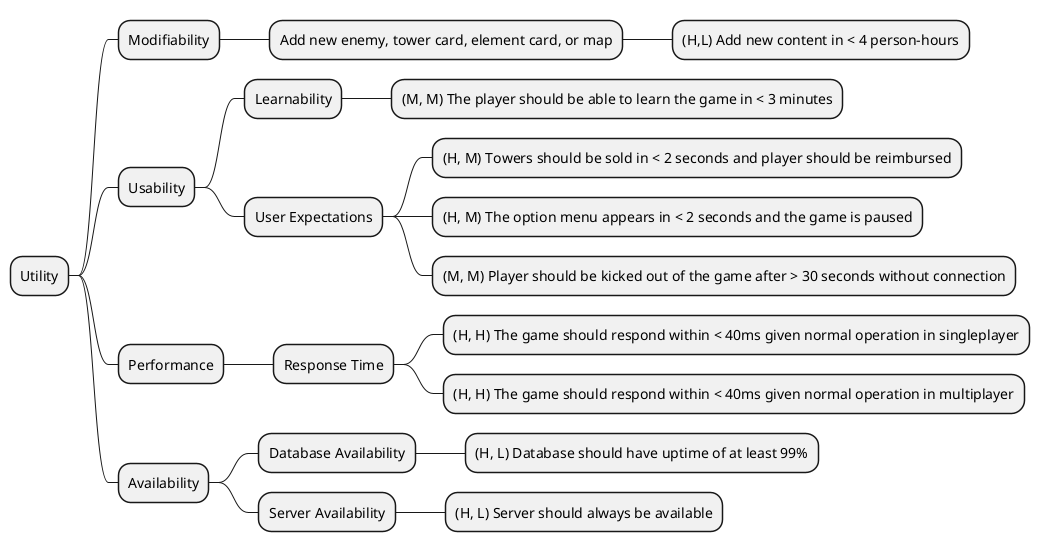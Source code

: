 @startmindmap "Utility Tree"
* Utility
** Modifiability
*** Add new enemy, tower card, element card, or map
**** (H,L) Add new content in < 4 person-hours
** Usability
*** Learnability
**** (M, M) The player should be able to learn the game in < 3 minutes
*** User Expectations
**** (H, M) Towers should be sold in < 2 seconds and player should be reimbursed
**** (H, M) The option menu appears in < 2 seconds and the game is paused
**** (M, M) Player should be kicked out of the game after > 30 seconds without connection
** Performance
*** Response Time
**** (H, H) The game should respond within < 40ms given normal operation in singleplayer
**** (H, H) The game should respond within < 40ms given normal operation in multiplayer

** Availability
*** Database Availability
**** (H, L) Database should have uptime of at least 99%
*** Server Availability
**** (H, L) Server should always be available
@endmindmap

#Parentesene betyr følgende: 
#Definisjon:
#(A, B) = (Business Value, Effort)

#Eksempler:
#(H, H) = High Business Value, High Effort
#(M, M) = Medium Business Value, Medium Effort
#osv...